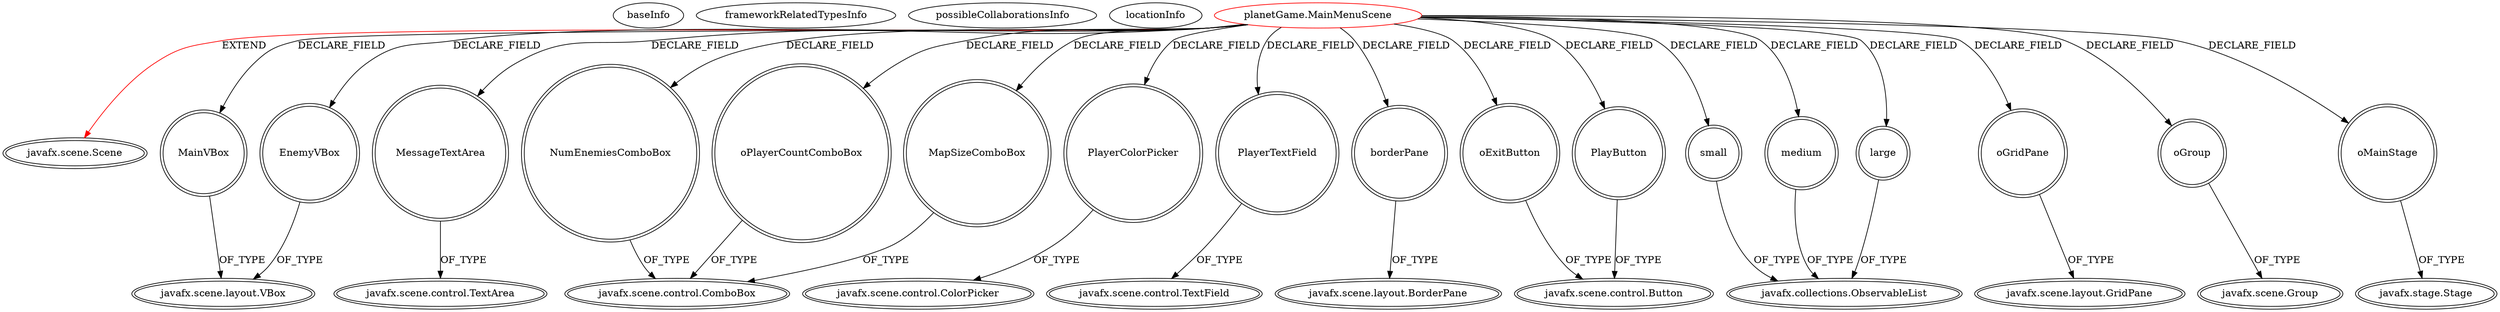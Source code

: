 digraph {
baseInfo[graphId=2640,category="extension_graph",isAnonymous=false,possibleRelation=false]
frameworkRelatedTypesInfo[0="javafx.scene.Scene"]
possibleCollaborationsInfo[]
locationInfo[projectName="empollondefisica-PlanetGame",filePath="/empollondefisica-PlanetGame/PlanetGame-master/src/planetGame/MainMenuScene.java",contextSignature="MainMenuScene",graphId="2640"]
0[label="planetGame.MainMenuScene",vertexType="ROOT_CLIENT_CLASS_DECLARATION",isFrameworkType=false,color=red]
1[label="javafx.scene.Scene",vertexType="FRAMEWORK_CLASS_TYPE",isFrameworkType=true,peripheries=2]
2[label="EnemyVBox",vertexType="FIELD_DECLARATION",isFrameworkType=true,peripheries=2,shape=circle]
3[label="javafx.scene.layout.VBox",vertexType="FRAMEWORK_CLASS_TYPE",isFrameworkType=true,peripheries=2]
4[label="MainVBox",vertexType="FIELD_DECLARATION",isFrameworkType=true,peripheries=2,shape=circle]
6[label="MapSizeComboBox",vertexType="FIELD_DECLARATION",isFrameworkType=true,peripheries=2,shape=circle]
7[label="javafx.scene.control.ComboBox",vertexType="FRAMEWORK_CLASS_TYPE",isFrameworkType=true,peripheries=2]
8[label="MessageTextArea",vertexType="FIELD_DECLARATION",isFrameworkType=true,peripheries=2,shape=circle]
9[label="javafx.scene.control.TextArea",vertexType="FRAMEWORK_CLASS_TYPE",isFrameworkType=true,peripheries=2]
10[label="NumEnemiesComboBox",vertexType="FIELD_DECLARATION",isFrameworkType=true,peripheries=2,shape=circle]
12[label="PlayButton",vertexType="FIELD_DECLARATION",isFrameworkType=true,peripheries=2,shape=circle]
13[label="javafx.scene.control.Button",vertexType="FRAMEWORK_CLASS_TYPE",isFrameworkType=true,peripheries=2]
14[label="PlayerColorPicker",vertexType="FIELD_DECLARATION",isFrameworkType=true,peripheries=2,shape=circle]
15[label="javafx.scene.control.ColorPicker",vertexType="FRAMEWORK_CLASS_TYPE",isFrameworkType=true,peripheries=2]
16[label="PlayerTextField",vertexType="FIELD_DECLARATION",isFrameworkType=true,peripheries=2,shape=circle]
17[label="javafx.scene.control.TextField",vertexType="FRAMEWORK_CLASS_TYPE",isFrameworkType=true,peripheries=2]
18[label="borderPane",vertexType="FIELD_DECLARATION",isFrameworkType=true,peripheries=2,shape=circle]
19[label="javafx.scene.layout.BorderPane",vertexType="FRAMEWORK_CLASS_TYPE",isFrameworkType=true,peripheries=2]
20[label="large",vertexType="FIELD_DECLARATION",isFrameworkType=true,peripheries=2,shape=circle]
21[label="javafx.collections.ObservableList",vertexType="FRAMEWORK_INTERFACE_TYPE",isFrameworkType=true,peripheries=2]
22[label="medium",vertexType="FIELD_DECLARATION",isFrameworkType=true,peripheries=2,shape=circle]
24[label="oExitButton",vertexType="FIELD_DECLARATION",isFrameworkType=true,peripheries=2,shape=circle]
26[label="oGridPane",vertexType="FIELD_DECLARATION",isFrameworkType=true,peripheries=2,shape=circle]
27[label="javafx.scene.layout.GridPane",vertexType="FRAMEWORK_CLASS_TYPE",isFrameworkType=true,peripheries=2]
28[label="oGroup",vertexType="FIELD_DECLARATION",isFrameworkType=true,peripheries=2,shape=circle]
29[label="javafx.scene.Group",vertexType="FRAMEWORK_CLASS_TYPE",isFrameworkType=true,peripheries=2]
30[label="oMainStage",vertexType="FIELD_DECLARATION",isFrameworkType=true,peripheries=2,shape=circle]
31[label="javafx.stage.Stage",vertexType="FRAMEWORK_CLASS_TYPE",isFrameworkType=true,peripheries=2]
32[label="oPlayerCountComboBox",vertexType="FIELD_DECLARATION",isFrameworkType=true,peripheries=2,shape=circle]
34[label="small",vertexType="FIELD_DECLARATION",isFrameworkType=true,peripheries=2,shape=circle]
0->1[label="EXTEND",color=red]
0->2[label="DECLARE_FIELD"]
2->3[label="OF_TYPE"]
0->4[label="DECLARE_FIELD"]
4->3[label="OF_TYPE"]
0->6[label="DECLARE_FIELD"]
6->7[label="OF_TYPE"]
0->8[label="DECLARE_FIELD"]
8->9[label="OF_TYPE"]
0->10[label="DECLARE_FIELD"]
10->7[label="OF_TYPE"]
0->12[label="DECLARE_FIELD"]
12->13[label="OF_TYPE"]
0->14[label="DECLARE_FIELD"]
14->15[label="OF_TYPE"]
0->16[label="DECLARE_FIELD"]
16->17[label="OF_TYPE"]
0->18[label="DECLARE_FIELD"]
18->19[label="OF_TYPE"]
0->20[label="DECLARE_FIELD"]
20->21[label="OF_TYPE"]
0->22[label="DECLARE_FIELD"]
22->21[label="OF_TYPE"]
0->24[label="DECLARE_FIELD"]
24->13[label="OF_TYPE"]
0->26[label="DECLARE_FIELD"]
26->27[label="OF_TYPE"]
0->28[label="DECLARE_FIELD"]
28->29[label="OF_TYPE"]
0->30[label="DECLARE_FIELD"]
30->31[label="OF_TYPE"]
0->32[label="DECLARE_FIELD"]
32->7[label="OF_TYPE"]
0->34[label="DECLARE_FIELD"]
34->21[label="OF_TYPE"]
}
